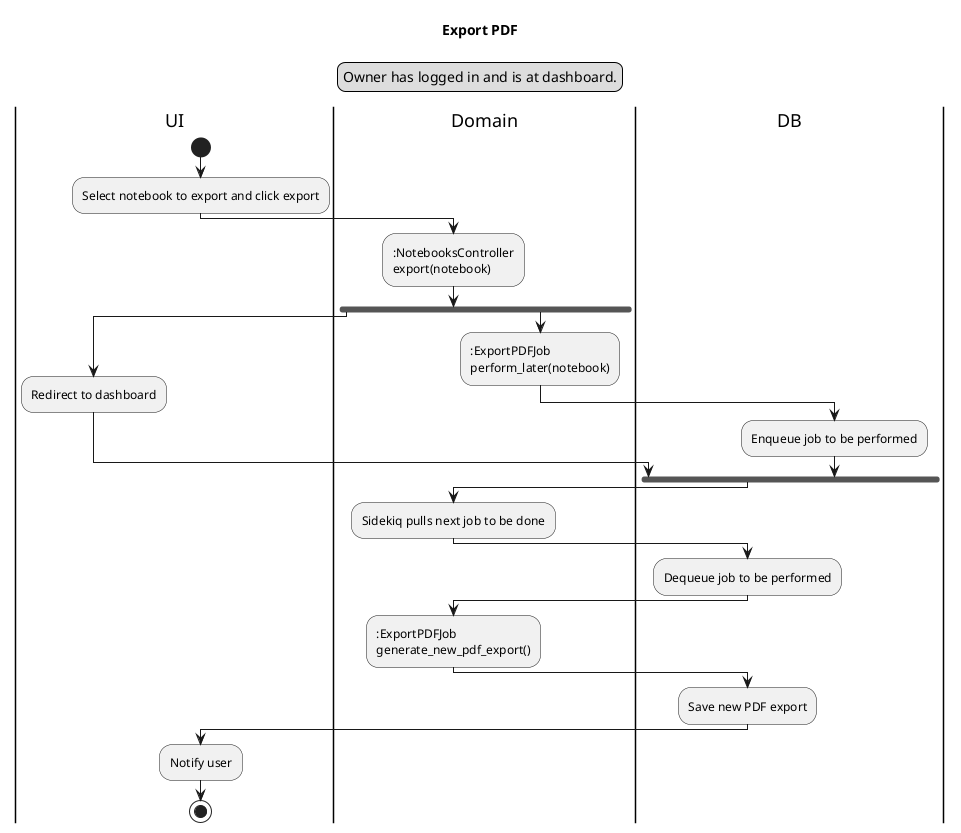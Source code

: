 @startuml Export PDF
Title Export PDF
legend top
Owner has logged in and is at dashboard.
endlegend

|UI|
start
:Select notebook to export and click export;
|Domain|
::NotebooksController
export(notebook);
fork
    |UI|
    :Redirect to dashboard;
fork again
    |Domain|
    ::ExportPDFJob
    perform_later(notebook);
    |DB|
    :Enqueue job to be performed;
end fork
|Domain|
:Sidekiq pulls next job to be done;
|DB|
:Dequeue job to be performed;
|Domain|
::ExportPDFJob
generate_new_pdf_export();
|DB|
:Save new PDF export;
|UI|
:Notify user;
stop
@enduml